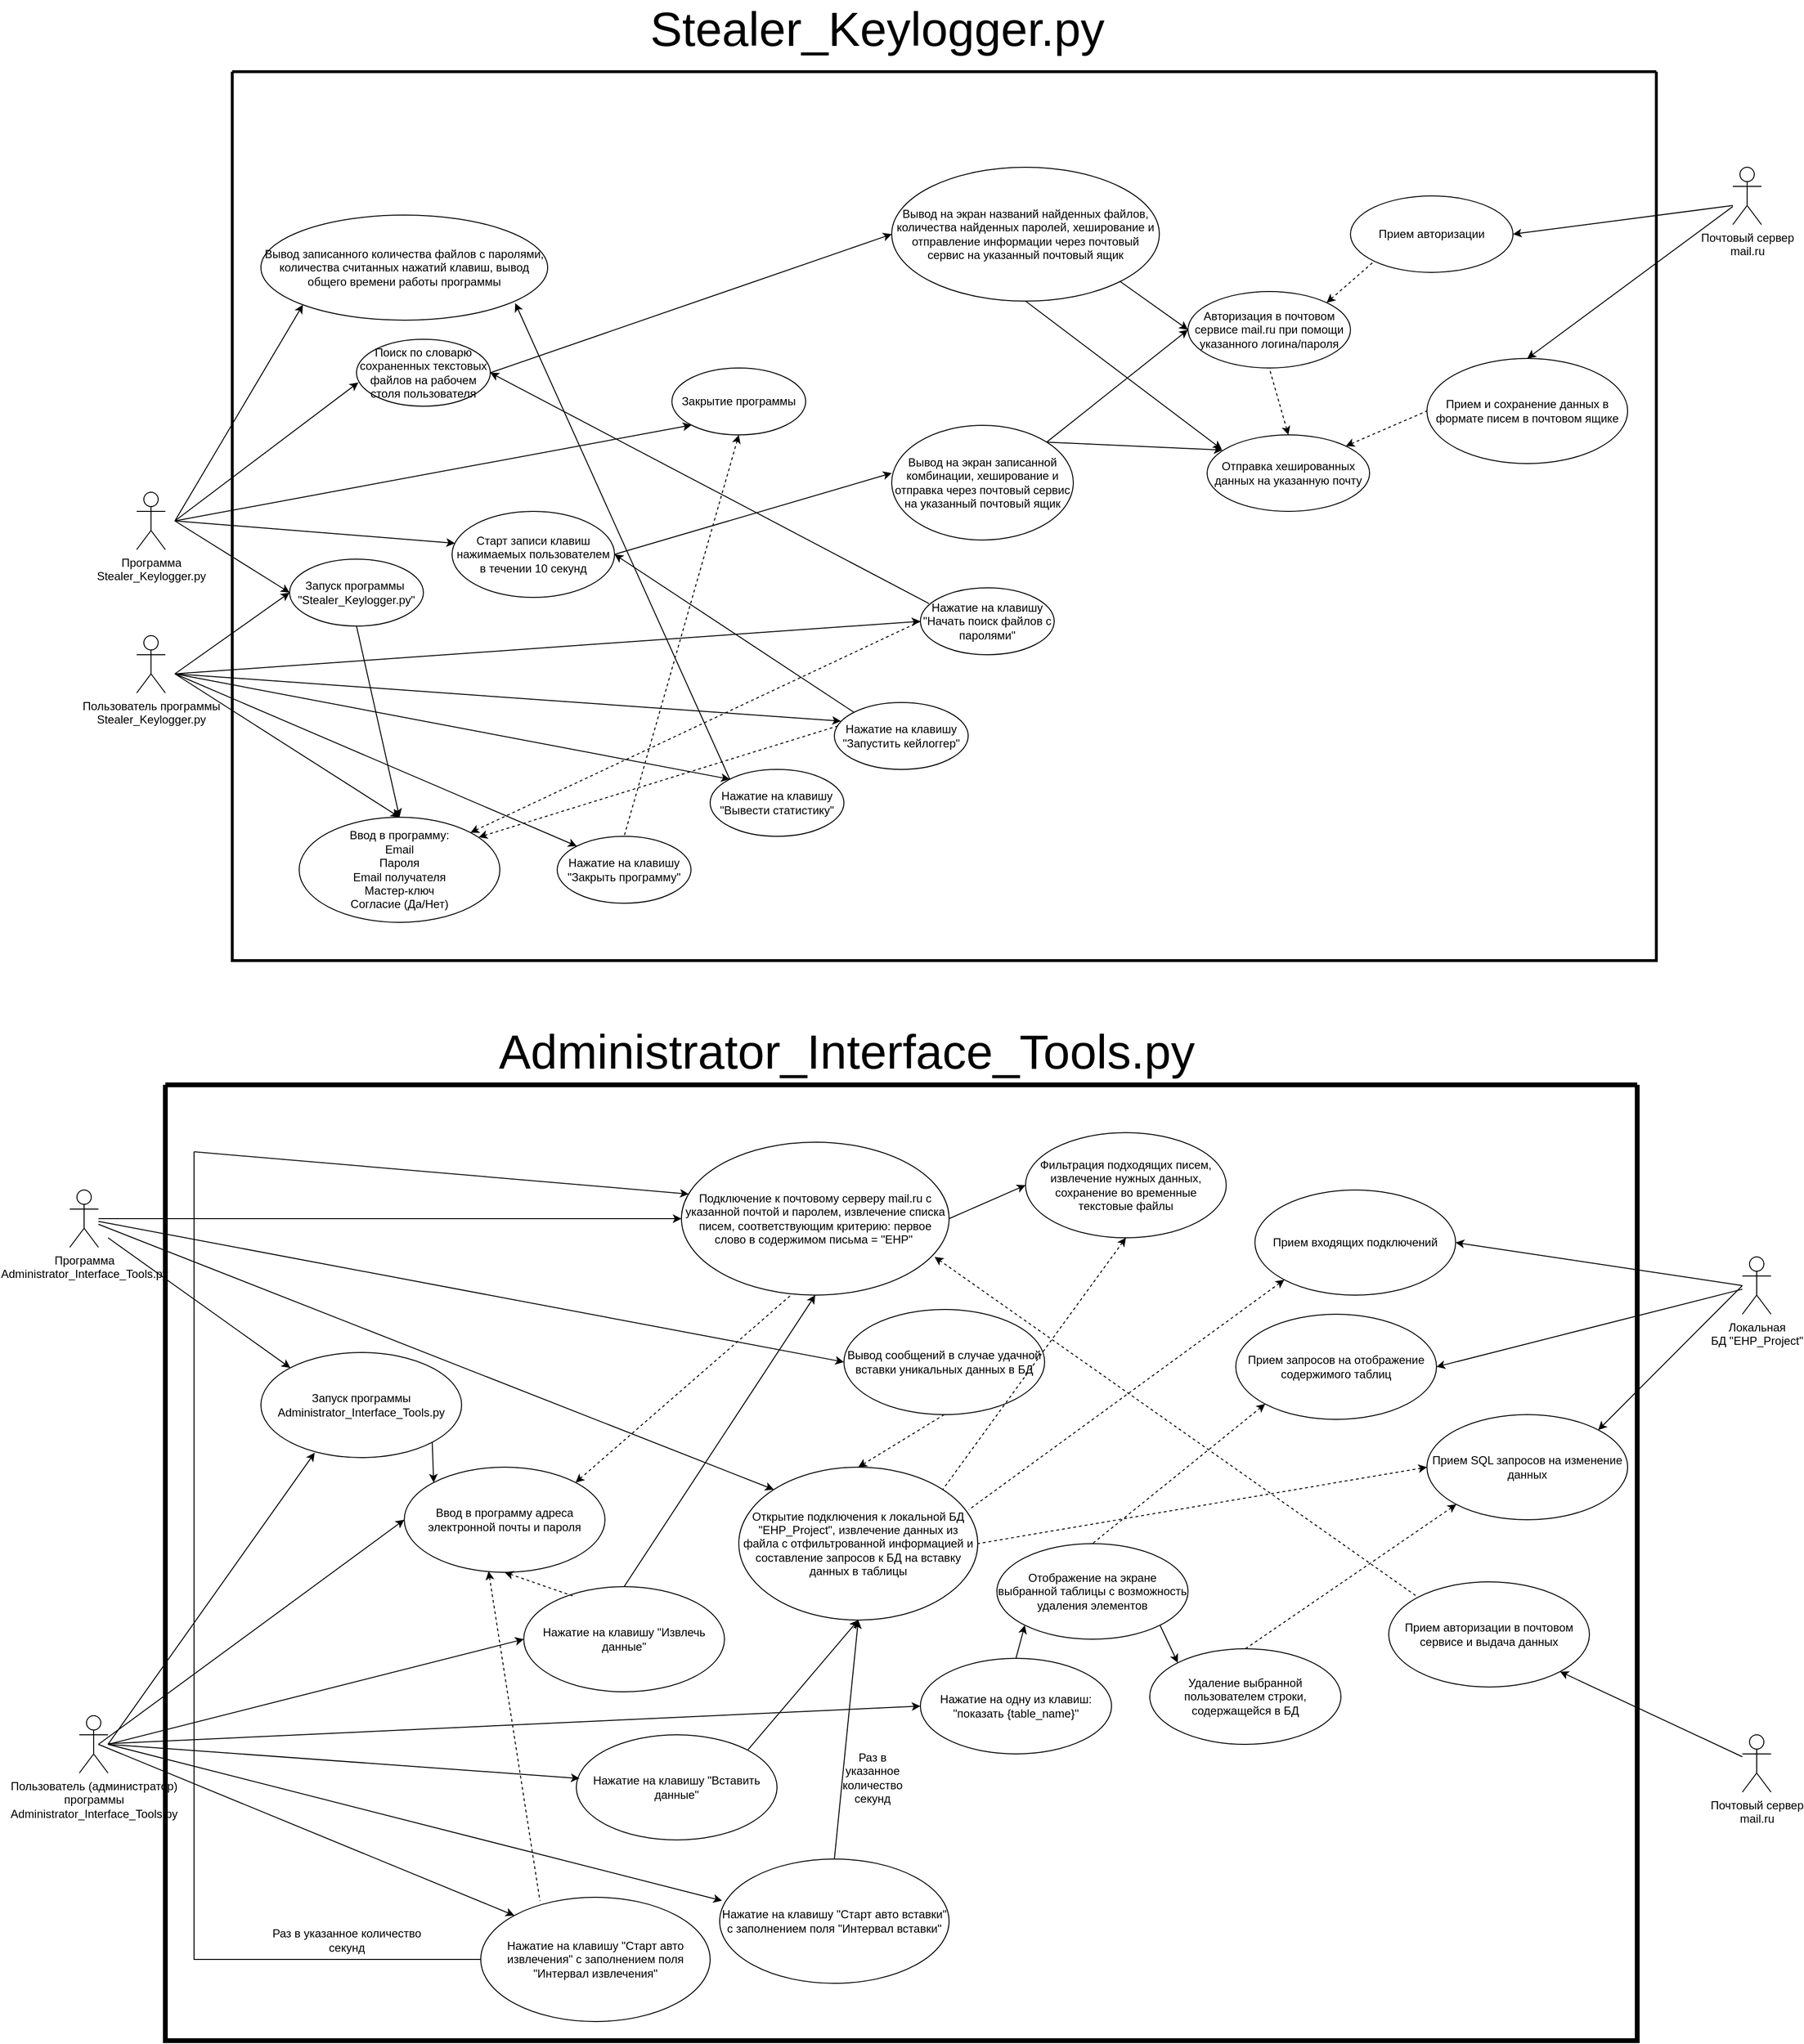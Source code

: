 <mxfile version="22.1.16" type="device">
  <diagram name="Page-1" id="c4acf3e9-155e-7222-9cf6-157b1a14988f">
    <mxGraphModel dx="1985" dy="5849" grid="1" gridSize="10" guides="1" tooltips="1" connect="1" arrows="1" fold="1" page="1" pageScale="1" pageWidth="3300" pageHeight="4681" background="#ffffff" math="0" shadow="0">
      <root>
        <mxCell id="0" />
        <mxCell id="1" parent="0" />
        <mxCell id="nNezM2smtv9QpFxYh_Fv-2" value="&lt;font color=&quot;#000000&quot;&gt;Пользователь программы&lt;br&gt;Stealer_Keylogger.py&lt;/font&gt;" style="shape=umlActor;verticalLabelPosition=bottom;verticalAlign=top;html=1;outlineConnect=0;strokeColor=#000000;" parent="1" vertex="1">
          <mxGeometry x="230" y="210" width="30" height="60" as="geometry" />
        </mxCell>
        <mxCell id="nNezM2smtv9QpFxYh_Fv-3" value="" style="endArrow=classic;html=1;rounded=0;strokeColor=#000000;entryX=0;entryY=0.5;entryDx=0;entryDy=0;" parent="1" target="nNezM2smtv9QpFxYh_Fv-4" edge="1">
          <mxGeometry width="50" height="50" relative="1" as="geometry">
            <mxPoint x="270" y="250" as="sourcePoint" />
            <mxPoint x="400" y="160" as="targetPoint" />
          </mxGeometry>
        </mxCell>
        <mxCell id="nNezM2smtv9QpFxYh_Fv-4" value="&lt;font color=&quot;#000000&quot;&gt;Запуск программы&amp;nbsp;&lt;br&gt;&quot;Stealer_Keylogger.py&quot;&lt;br&gt;&lt;/font&gt;" style="ellipse;whiteSpace=wrap;html=1;fillColor=none;strokeColor=#000000;" parent="1" vertex="1">
          <mxGeometry x="390" y="130" width="140" height="70" as="geometry" />
        </mxCell>
        <mxCell id="nNezM2smtv9QpFxYh_Fv-5" value="&lt;font color=&quot;#000000&quot;&gt;Программа&lt;br&gt;Stealer_Keylogger.py&lt;/font&gt;" style="shape=umlActor;verticalLabelPosition=bottom;verticalAlign=top;html=1;outlineConnect=0;strokeColor=#000000;" parent="1" vertex="1">
          <mxGeometry x="230" y="60" width="30" height="60" as="geometry" />
        </mxCell>
        <mxCell id="nNezM2smtv9QpFxYh_Fv-7" value="" style="endArrow=classic;html=1;rounded=0;strokeColor=#000000;entryX=0;entryY=0.5;entryDx=0;entryDy=0;" parent="1" target="nNezM2smtv9QpFxYh_Fv-4" edge="1">
          <mxGeometry width="50" height="50" relative="1" as="geometry">
            <mxPoint x="270" y="90" as="sourcePoint" />
            <mxPoint x="330" y="90" as="targetPoint" />
          </mxGeometry>
        </mxCell>
        <mxCell id="nNezM2smtv9QpFxYh_Fv-14" value="" style="endArrow=classic;html=1;rounded=0;strokeColor=#000000;entryX=0.5;entryY=0;entryDx=0;entryDy=0;" parent="1" target="nNezM2smtv9QpFxYh_Fv-12" edge="1">
          <mxGeometry width="50" height="50" relative="1" as="geometry">
            <mxPoint x="270" y="250" as="sourcePoint" />
            <mxPoint x="500" y="245" as="targetPoint" />
          </mxGeometry>
        </mxCell>
        <mxCell id="nNezM2smtv9QpFxYh_Fv-17" value="&lt;font color=&quot;#000000&quot;&gt;Нажатие на клавишу&lt;br&gt;&quot;Начать поиск файлов с паролями&quot;&lt;br&gt;&lt;/font&gt;" style="ellipse;whiteSpace=wrap;html=1;fillColor=none;strokeColor=#000000;" parent="1" vertex="1">
          <mxGeometry x="1050" y="160" width="140" height="70" as="geometry" />
        </mxCell>
        <mxCell id="nNezM2smtv9QpFxYh_Fv-18" value="" style="endArrow=classic;html=1;rounded=0;strokeColor=#000000;entryX=0;entryY=0.5;entryDx=0;entryDy=0;" parent="1" target="nNezM2smtv9QpFxYh_Fv-17" edge="1">
          <mxGeometry width="50" height="50" relative="1" as="geometry">
            <mxPoint x="270" y="250" as="sourcePoint" />
            <mxPoint x="530" y="235" as="targetPoint" />
          </mxGeometry>
        </mxCell>
        <mxCell id="nNezM2smtv9QpFxYh_Fv-20" value="&lt;font color=&quot;#000000&quot;&gt;Поиск по словарю сохраненных текстовых файлов на рабочем столя пользователя&lt;br&gt;&lt;/font&gt;" style="ellipse;whiteSpace=wrap;html=1;fillColor=none;strokeColor=#000000;" parent="1" vertex="1">
          <mxGeometry x="460" y="-100" width="140" height="70" as="geometry" />
        </mxCell>
        <mxCell id="nNezM2smtv9QpFxYh_Fv-22" value="" style="endArrow=classic;html=1;rounded=0;strokeColor=#000000;entryX=0.014;entryY=0.644;entryDx=0;entryDy=0;entryPerimeter=0;" parent="1" target="nNezM2smtv9QpFxYh_Fv-20" edge="1">
          <mxGeometry width="50" height="50" relative="1" as="geometry">
            <mxPoint x="270" y="90" as="sourcePoint" />
            <mxPoint x="531" y="192" as="targetPoint" />
          </mxGeometry>
        </mxCell>
        <mxCell id="nNezM2smtv9QpFxYh_Fv-24" value="&lt;font color=&quot;#000000&quot;&gt;Вывод на экран названий найденных файлов, количества найденных паролей, хеширование и отправление информации через почтовый сервис на указанный почтовый ящик&lt;br&gt;&lt;/font&gt;" style="ellipse;whiteSpace=wrap;html=1;fillColor=none;strokeColor=#000000;" parent="1" vertex="1">
          <mxGeometry x="1020" y="-280" width="280" height="140" as="geometry" />
        </mxCell>
        <mxCell id="nNezM2smtv9QpFxYh_Fv-28" value="&lt;font color=&quot;#000000&quot;&gt;Нажатие на клавишу&lt;br&gt;&quot;Запустить кейлоггер&quot;&lt;br&gt;&lt;/font&gt;" style="ellipse;whiteSpace=wrap;html=1;fillColor=none;strokeColor=#000000;" parent="1" vertex="1">
          <mxGeometry x="960" y="280" width="140" height="70" as="geometry" />
        </mxCell>
        <mxCell id="nNezM2smtv9QpFxYh_Fv-29" value="" style="endArrow=classic;html=1;rounded=0;strokeColor=#000000;entryX=0.049;entryY=0.278;entryDx=0;entryDy=0;entryPerimeter=0;" parent="1" target="nNezM2smtv9QpFxYh_Fv-28" edge="1">
          <mxGeometry width="50" height="50" relative="1" as="geometry">
            <mxPoint x="270" y="250" as="sourcePoint" />
            <mxPoint x="1090" y="325" as="targetPoint" />
          </mxGeometry>
        </mxCell>
        <mxCell id="nNezM2smtv9QpFxYh_Fv-30" value="&lt;font color=&quot;#000000&quot;&gt;Старт записи клавиш нажимаемых пользователем в течении 10 секунд&lt;br&gt;&lt;/font&gt;" style="ellipse;whiteSpace=wrap;html=1;fillColor=none;strokeColor=#000000;" parent="1" vertex="1">
          <mxGeometry x="560" y="80" width="170" height="90" as="geometry" />
        </mxCell>
        <mxCell id="nNezM2smtv9QpFxYh_Fv-32" value="" style="endArrow=classic;html=1;rounded=0;strokeColor=#000000;entryX=0.018;entryY=0.371;entryDx=0;entryDy=0;entryPerimeter=0;" parent="1" target="nNezM2smtv9QpFxYh_Fv-30" edge="1">
          <mxGeometry width="50" height="50" relative="1" as="geometry">
            <mxPoint x="270" y="90" as="sourcePoint" />
            <mxPoint x="900" y="20" as="targetPoint" />
          </mxGeometry>
        </mxCell>
        <mxCell id="nNezM2smtv9QpFxYh_Fv-33" value="&lt;font color=&quot;#000000&quot;&gt;Вывод на экран записанной комбинации, хеширование и отправка через почтовый сервис на указанный почтовый ящик&lt;br&gt;&lt;/font&gt;" style="ellipse;whiteSpace=wrap;html=1;fillColor=none;strokeColor=#000000;" parent="1" vertex="1">
          <mxGeometry x="1020" y="-10" width="190" height="120" as="geometry" />
        </mxCell>
        <mxCell id="nNezM2smtv9QpFxYh_Fv-36" value="&lt;font color=&quot;#000000&quot;&gt;Нажатие на клавишу&lt;br&gt;&quot;Вывести статистику&quot;&lt;br&gt;&lt;/font&gt;" style="ellipse;whiteSpace=wrap;html=1;fillColor=none;strokeColor=#000000;" parent="1" vertex="1">
          <mxGeometry x="830" y="350" width="140" height="70" as="geometry" />
        </mxCell>
        <mxCell id="nNezM2smtv9QpFxYh_Fv-37" value="" style="endArrow=classic;html=1;rounded=0;strokeColor=#000000;entryX=0;entryY=0;entryDx=0;entryDy=0;" parent="1" target="nNezM2smtv9QpFxYh_Fv-36" edge="1">
          <mxGeometry width="50" height="50" relative="1" as="geometry">
            <mxPoint x="270" y="250" as="sourcePoint" />
            <mxPoint x="997" y="389" as="targetPoint" />
          </mxGeometry>
        </mxCell>
        <mxCell id="nNezM2smtv9QpFxYh_Fv-39" value="&lt;font color=&quot;#000000&quot;&gt;Вывод записанного количества файлов с паролями, количества считанных нажатий клавиш, вывод общего времени работы программы&lt;br&gt;&lt;/font&gt;" style="ellipse;whiteSpace=wrap;html=1;fillColor=none;strokeColor=#000000;" parent="1" vertex="1">
          <mxGeometry x="360" y="-230" width="300" height="110" as="geometry" />
        </mxCell>
        <mxCell id="nNezM2smtv9QpFxYh_Fv-40" value="" style="endArrow=classic;html=1;rounded=0;strokeColor=#000000;entryX=0;entryY=1;entryDx=0;entryDy=0;" parent="1" target="nNezM2smtv9QpFxYh_Fv-39" edge="1">
          <mxGeometry width="50" height="50" relative="1" as="geometry">
            <mxPoint x="270" y="90" as="sourcePoint" />
            <mxPoint x="589" y="-240" as="targetPoint" />
          </mxGeometry>
        </mxCell>
        <mxCell id="nNezM2smtv9QpFxYh_Fv-42" value="&lt;font color=&quot;#000000&quot;&gt;Нажатие на клавишу&lt;br&gt;&quot;Закрыть программу&quot;&lt;br&gt;&lt;/font&gt;" style="ellipse;whiteSpace=wrap;html=1;fillColor=none;strokeColor=#000000;" parent="1" vertex="1">
          <mxGeometry x="670" y="420" width="140" height="70" as="geometry" />
        </mxCell>
        <mxCell id="nNezM2smtv9QpFxYh_Fv-43" value="" style="endArrow=classic;html=1;rounded=0;strokeColor=#000000;entryX=0;entryY=0;entryDx=0;entryDy=0;" parent="1" target="nNezM2smtv9QpFxYh_Fv-42" edge="1">
          <mxGeometry width="50" height="50" relative="1" as="geometry">
            <mxPoint x="270" y="250" as="sourcePoint" />
            <mxPoint x="1031" y="480" as="targetPoint" />
          </mxGeometry>
        </mxCell>
        <mxCell id="nNezM2smtv9QpFxYh_Fv-45" value="&lt;font color=&quot;#000000&quot;&gt;Закрытие программы&lt;br&gt;&lt;/font&gt;" style="ellipse;whiteSpace=wrap;html=1;fillColor=none;strokeColor=#000000;" parent="1" vertex="1">
          <mxGeometry x="790" y="-70" width="140" height="70" as="geometry" />
        </mxCell>
        <mxCell id="nNezM2smtv9QpFxYh_Fv-46" value="" style="endArrow=classic;html=1;rounded=0;strokeColor=#000000;entryX=0;entryY=1;entryDx=0;entryDy=0;" parent="1" target="nNezM2smtv9QpFxYh_Fv-45" edge="1">
          <mxGeometry width="50" height="50" relative="1" as="geometry">
            <mxPoint x="270" y="90" as="sourcePoint" />
            <mxPoint x="524" y="-286" as="targetPoint" />
          </mxGeometry>
        </mxCell>
        <mxCell id="nNezM2smtv9QpFxYh_Fv-48" value="" style="endArrow=classic;html=1;rounded=0;strokeColor=#000000;entryX=0;entryY=0.5;entryDx=0;entryDy=0;exitX=1;exitY=0.5;exitDx=0;exitDy=0;" parent="1" source="nNezM2smtv9QpFxYh_Fv-20" target="nNezM2smtv9QpFxYh_Fv-24" edge="1">
          <mxGeometry width="50" height="50" relative="1" as="geometry">
            <mxPoint x="760" y="-120" as="sourcePoint" />
            <mxPoint x="1430" y="-340" as="targetPoint" />
          </mxGeometry>
        </mxCell>
        <mxCell id="nNezM2smtv9QpFxYh_Fv-49" value="" style="endArrow=classic;html=1;rounded=0;strokeColor=#000000;exitX=1;exitY=0.5;exitDx=0;exitDy=0;" parent="1" source="nNezM2smtv9QpFxYh_Fv-30" edge="1">
          <mxGeometry width="50" height="50" relative="1" as="geometry">
            <mxPoint x="920" y="120" as="sourcePoint" />
            <mxPoint x="1020" y="40" as="targetPoint" />
          </mxGeometry>
        </mxCell>
        <mxCell id="nNezM2smtv9QpFxYh_Fv-50" value="" style="endArrow=classic;html=1;rounded=0;strokeColor=#000000;entryX=0.5;entryY=0;entryDx=0;entryDy=0;exitX=0.5;exitY=1;exitDx=0;exitDy=0;" parent="1" source="nNezM2smtv9QpFxYh_Fv-4" target="nNezM2smtv9QpFxYh_Fv-12" edge="1">
          <mxGeometry width="50" height="50" relative="1" as="geometry">
            <mxPoint x="520" y="190" as="sourcePoint" />
            <mxPoint x="813" y="213" as="targetPoint" />
          </mxGeometry>
        </mxCell>
        <mxCell id="nNezM2smtv9QpFxYh_Fv-52" value="&lt;font color=&quot;#000000&quot; style=&quot;font-size: 50px;&quot;&gt;Stealer_Keylogger.py&lt;/font&gt;" style="text;html=1;strokeColor=none;fillColor=none;align=center;verticalAlign=middle;whiteSpace=wrap;rounded=0;fontSize=50;" parent="1" vertex="1">
          <mxGeometry x="975" y="-450" width="60" height="50" as="geometry" />
        </mxCell>
        <mxCell id="nNezM2smtv9QpFxYh_Fv-57" value="&lt;font color=&quot;#000000&quot;&gt;Почтовый сервер&lt;br&gt;mail.ru&lt;/font&gt;" style="shape=umlActor;verticalLabelPosition=bottom;verticalAlign=top;html=1;outlineConnect=0;strokeColor=#000000;" parent="1" vertex="1">
          <mxGeometry x="1900" y="-280" width="30" height="60" as="geometry" />
        </mxCell>
        <mxCell id="nNezM2smtv9QpFxYh_Fv-60" value="&lt;font color=&quot;#000000&quot;&gt;Авторизация в почтовом сервисе mail.ru при помощи указанного логина/пароля&lt;br&gt;&lt;/font&gt;" style="ellipse;whiteSpace=wrap;html=1;fillColor=none;strokeColor=#000000;" parent="1" vertex="1">
          <mxGeometry x="1330" y="-150" width="170" height="80" as="geometry" />
        </mxCell>
        <mxCell id="nNezM2smtv9QpFxYh_Fv-64" value="" style="endArrow=classic;html=1;rounded=0;strokeColor=#000000;entryX=0;entryY=0.5;entryDx=0;entryDy=0;exitX=1;exitY=1;exitDx=0;exitDy=0;" parent="1" source="nNezM2smtv9QpFxYh_Fv-24" target="nNezM2smtv9QpFxYh_Fv-60" edge="1">
          <mxGeometry width="50" height="50" relative="1" as="geometry">
            <mxPoint x="1100" y="-100" as="sourcePoint" />
            <mxPoint x="1292" y="-245" as="targetPoint" />
          </mxGeometry>
        </mxCell>
        <mxCell id="nNezM2smtv9QpFxYh_Fv-65" value="" style="endArrow=classic;html=1;rounded=0;strokeColor=#000000;entryX=0;entryY=0.5;entryDx=0;entryDy=0;exitX=1;exitY=0;exitDx=0;exitDy=0;" parent="1" source="nNezM2smtv9QpFxYh_Fv-33" target="nNezM2smtv9QpFxYh_Fv-60" edge="1">
          <mxGeometry width="50" height="50" relative="1" as="geometry">
            <mxPoint x="1170" y="25" as="sourcePoint" />
            <mxPoint x="1362" y="-120" as="targetPoint" />
          </mxGeometry>
        </mxCell>
        <mxCell id="nNezM2smtv9QpFxYh_Fv-67" value="&lt;font color=&quot;#000000&quot;&gt;Отправка хешированных данных на указанную почту&lt;br&gt;&lt;/font&gt;" style="ellipse;whiteSpace=wrap;html=1;fillColor=none;strokeColor=#000000;" parent="1" vertex="1">
          <mxGeometry x="1350" width="170" height="80" as="geometry" />
        </mxCell>
        <mxCell id="nNezM2smtv9QpFxYh_Fv-71" value="" style="endArrow=classic;html=1;rounded=0;strokeColor=#000000;entryX=0.09;entryY=0.187;entryDx=0;entryDy=0;exitX=0.5;exitY=1;exitDx=0;exitDy=0;entryPerimeter=0;" parent="1" source="nNezM2smtv9QpFxYh_Fv-24" target="nNezM2smtv9QpFxYh_Fv-67" edge="1">
          <mxGeometry width="50" height="50" relative="1" as="geometry">
            <mxPoint x="1230" y="-120" as="sourcePoint" />
            <mxPoint x="1326" y="-97" as="targetPoint" />
          </mxGeometry>
        </mxCell>
        <mxCell id="nNezM2smtv9QpFxYh_Fv-72" value="" style="endArrow=classic;html=1;rounded=0;strokeColor=#000000;entryX=0.095;entryY=0.198;entryDx=0;entryDy=0;exitX=1;exitY=0;exitDx=0;exitDy=0;entryPerimeter=0;" parent="1" source="nNezM2smtv9QpFxYh_Fv-33" target="nNezM2smtv9QpFxYh_Fv-67" edge="1">
          <mxGeometry width="50" height="50" relative="1" as="geometry">
            <mxPoint x="1270" y="20" as="sourcePoint" />
            <mxPoint x="1485" y="172" as="targetPoint" />
          </mxGeometry>
        </mxCell>
        <mxCell id="nNezM2smtv9QpFxYh_Fv-73" value="&lt;font color=&quot;#000000&quot;&gt;Прием и сохранение данных в формате писем в почтовом ящике&lt;br&gt;&lt;/font&gt;" style="ellipse;whiteSpace=wrap;html=1;fillColor=none;strokeColor=#000000;" parent="1" vertex="1">
          <mxGeometry x="1580" y="-80" width="210" height="110" as="geometry" />
        </mxCell>
        <mxCell id="nNezM2smtv9QpFxYh_Fv-74" value="" style="endArrow=classic;html=1;rounded=0;strokeColor=#000000;entryX=0.5;entryY=0;entryDx=0;entryDy=0;" parent="1" target="nNezM2smtv9QpFxYh_Fv-73" edge="1" source="nNezM2smtv9QpFxYh_Fv-57">
          <mxGeometry width="50" height="50" relative="1" as="geometry">
            <mxPoint x="1750" y="-220" as="sourcePoint" />
            <mxPoint x="1565" y="-48" as="targetPoint" />
          </mxGeometry>
        </mxCell>
        <mxCell id="nNezM2smtv9QpFxYh_Fv-76" value="" style="endArrow=classic;html=1;rounded=0;strokeColor=#000000;exitX=0.064;exitY=0.234;exitDx=0;exitDy=0;entryX=1;entryY=0.5;entryDx=0;entryDy=0;exitPerimeter=0;" parent="1" source="nNezM2smtv9QpFxYh_Fv-17" target="nNezM2smtv9QpFxYh_Fv-20" edge="1">
          <mxGeometry width="50" height="50" relative="1" as="geometry">
            <mxPoint x="940" y="130" as="sourcePoint" />
            <mxPoint x="1230" y="45" as="targetPoint" />
          </mxGeometry>
        </mxCell>
        <mxCell id="nNezM2smtv9QpFxYh_Fv-79" value="" style="endArrow=classic;html=1;rounded=0;strokeColor=#000000;entryX=0.887;entryY=0.838;entryDx=0;entryDy=0;exitX=0;exitY=0;exitDx=0;exitDy=0;entryPerimeter=0;" parent="1" source="nNezM2smtv9QpFxYh_Fv-36" target="nNezM2smtv9QpFxYh_Fv-39" edge="1">
          <mxGeometry width="50" height="50" relative="1" as="geometry">
            <mxPoint x="880" y="340" as="sourcePoint" />
            <mxPoint x="1014" y="114" as="targetPoint" />
          </mxGeometry>
        </mxCell>
        <mxCell id="nNezM2smtv9QpFxYh_Fv-80" value="" style="endArrow=classic;html=1;rounded=0;strokeColor=#000000;exitX=0;exitY=0;exitDx=0;exitDy=0;entryX=1;entryY=0.5;entryDx=0;entryDy=0;" parent="1" source="nNezM2smtv9QpFxYh_Fv-28" target="nNezM2smtv9QpFxYh_Fv-30" edge="1">
          <mxGeometry width="50" height="50" relative="1" as="geometry">
            <mxPoint x="910" y="160" as="sourcePoint" />
            <mxPoint x="1200" y="75" as="targetPoint" />
          </mxGeometry>
        </mxCell>
        <mxCell id="nNezM2smtv9QpFxYh_Fv-81" value="&lt;font color=&quot;#000000&quot;&gt;Прием авторизации&lt;br&gt;&lt;/font&gt;" style="ellipse;whiteSpace=wrap;html=1;fillColor=none;strokeColor=#000000;" parent="1" vertex="1">
          <mxGeometry x="1500" y="-250" width="170" height="80" as="geometry" />
        </mxCell>
        <mxCell id="nNezM2smtv9QpFxYh_Fv-82" value="" style="endArrow=classic;html=1;rounded=0;strokeColor=#000000;entryX=1;entryY=0.5;entryDx=0;entryDy=0;" parent="1" target="nNezM2smtv9QpFxYh_Fv-81" edge="1">
          <mxGeometry width="50" height="50" relative="1" as="geometry">
            <mxPoint x="1900" y="-240" as="sourcePoint" />
            <mxPoint x="1645" y="-100" as="targetPoint" />
          </mxGeometry>
        </mxCell>
        <mxCell id="nNezM2smtv9QpFxYh_Fv-87" value="" style="swimlane;startSize=0;fillColor=none;strokeColor=#000000;strokeWidth=3;" parent="1" vertex="1">
          <mxGeometry x="330" y="-380" width="1490" height="930" as="geometry">
            <mxRectangle x="180" y="-380" width="50" height="40" as="alternateBounds" />
          </mxGeometry>
        </mxCell>
        <mxCell id="nNezM2smtv9QpFxYh_Fv-12" value="&lt;font color=&quot;#000000&quot;&gt;Ввод в программу:&lt;br&gt;Email&lt;br&gt;Пароля&lt;br&gt;Email получателя&lt;br&gt;Мастер-ключ&lt;br&gt;Согласие (Да/Нет)&lt;br&gt;&lt;/font&gt;" style="ellipse;whiteSpace=wrap;html=1;fillColor=none;strokeColor=#000000;" parent="nNezM2smtv9QpFxYh_Fv-87" vertex="1">
          <mxGeometry x="70" y="780" width="210" height="110" as="geometry" />
        </mxCell>
        <mxCell id="nNezM2smtv9QpFxYh_Fv-89" value="&lt;font color=&quot;#000000&quot;&gt;Почтовый сервер&lt;br&gt;mail.ru&lt;br&gt;&lt;/font&gt;" style="shape=umlActor;verticalLabelPosition=bottom;verticalAlign=top;html=1;outlineConnect=0;strokeColor=#000000;" parent="1" vertex="1">
          <mxGeometry x="1910" y="1360" width="30" height="60" as="geometry" />
        </mxCell>
        <mxCell id="nNezM2smtv9QpFxYh_Fv-91" value="&lt;font color=&quot;#000000&quot;&gt;Локальная &lt;br&gt;БД &quot;EHP_Project&quot;&lt;br&gt;&lt;/font&gt;" style="shape=umlActor;verticalLabelPosition=bottom;verticalAlign=top;html=1;outlineConnect=0;strokeColor=#000000;" parent="1" vertex="1">
          <mxGeometry x="1910" y="860" width="30" height="60" as="geometry" />
        </mxCell>
        <mxCell id="nNezM2smtv9QpFxYh_Fv-97" value="" style="endArrow=classic;html=1;rounded=0;strokeColor=#000000;entryX=0;entryY=0;entryDx=0;entryDy=0;" parent="1" target="nNezM2smtv9QpFxYh_Fv-96" edge="1">
          <mxGeometry width="50" height="50" relative="1" as="geometry">
            <mxPoint x="200" y="840" as="sourcePoint" />
            <mxPoint x="575" y="1120" as="targetPoint" />
          </mxGeometry>
        </mxCell>
        <mxCell id="nNezM2smtv9QpFxYh_Fv-98" value="" style="endArrow=classic;html=1;rounded=0;strokeColor=#000000;entryX=0.268;entryY=0.953;entryDx=0;entryDy=0;entryPerimeter=0;" parent="1" target="nNezM2smtv9QpFxYh_Fv-96" edge="1">
          <mxGeometry width="50" height="50" relative="1" as="geometry">
            <mxPoint x="200" y="1370" as="sourcePoint" />
            <mxPoint x="591" y="1278" as="targetPoint" />
          </mxGeometry>
        </mxCell>
        <mxCell id="nNezM2smtv9QpFxYh_Fv-100" value="&lt;font color=&quot;#000000&quot;&gt;Ввод в программу адреса электронной почты и пароля&lt;br&gt;&lt;/font&gt;" style="ellipse;whiteSpace=wrap;html=1;fillColor=none;strokeColor=#000000;" parent="1" vertex="1">
          <mxGeometry x="510" y="1080" width="210" height="110" as="geometry" />
        </mxCell>
        <mxCell id="nNezM2smtv9QpFxYh_Fv-101" value="" style="endArrow=classic;html=1;rounded=0;strokeColor=#000000;entryX=0;entryY=0;entryDx=0;entryDy=0;exitX=1;exitY=1;exitDx=0;exitDy=0;" parent="1" source="nNezM2smtv9QpFxYh_Fv-96" target="nNezM2smtv9QpFxYh_Fv-100" edge="1">
          <mxGeometry width="50" height="50" relative="1" as="geometry">
            <mxPoint x="650" y="1080" as="sourcePoint" />
            <mxPoint x="745" y="920" as="targetPoint" />
          </mxGeometry>
        </mxCell>
        <mxCell id="nNezM2smtv9QpFxYh_Fv-103" value="" style="endArrow=classic;html=1;rounded=0;strokeColor=#000000;" parent="1" edge="1">
          <mxGeometry width="50" height="50" relative="1" as="geometry">
            <mxPoint x="190" y="1370" as="sourcePoint" />
            <mxPoint x="510" y="1135" as="targetPoint" />
          </mxGeometry>
        </mxCell>
        <mxCell id="nNezM2smtv9QpFxYh_Fv-105" value="&lt;font color=&quot;#000000&quot;&gt;Нажатие на клавишу &quot;Извлечь данные&quot;&lt;br&gt;&lt;/font&gt;" style="ellipse;whiteSpace=wrap;html=1;fillColor=none;strokeColor=#000000;" parent="1" vertex="1">
          <mxGeometry x="635" y="1205" width="210" height="110" as="geometry" />
        </mxCell>
        <mxCell id="nNezM2smtv9QpFxYh_Fv-107" value="" style="endArrow=classic;html=1;rounded=0;strokeColor=#000000;entryX=0;entryY=0.5;entryDx=0;entryDy=0;" parent="1" target="nNezM2smtv9QpFxYh_Fv-105" edge="1">
          <mxGeometry width="50" height="50" relative="1" as="geometry">
            <mxPoint x="200" y="1370" as="sourcePoint" />
            <mxPoint x="740" y="1145" as="targetPoint" />
          </mxGeometry>
        </mxCell>
        <mxCell id="nNezM2smtv9QpFxYh_Fv-110" value="" style="endArrow=classic;html=1;rounded=0;strokeColor=#000000;entryX=1;entryY=1;entryDx=0;entryDy=0;" parent="1" source="nNezM2smtv9QpFxYh_Fv-89" target="nNezM2smtv9QpFxYh_Fv-109" edge="1">
          <mxGeometry width="50" height="50" relative="1" as="geometry">
            <mxPoint x="1510" y="1290" as="sourcePoint" />
            <mxPoint x="1466" y="1396" as="targetPoint" />
          </mxGeometry>
        </mxCell>
        <mxCell id="nNezM2smtv9QpFxYh_Fv-111" value="&lt;font color=&quot;#000000&quot;&gt;Подключение к почтовому серверу mail.ru с указанной почтой и паролем, извлечение списка писем, соответствующим критерию: первое слово в содержимом письма = &quot;EHP&quot;&amp;nbsp;&lt;br&gt;&lt;/font&gt;" style="ellipse;whiteSpace=wrap;html=1;fillColor=none;strokeColor=#000000;" parent="1" vertex="1">
          <mxGeometry x="800" y="740" width="280" height="160" as="geometry" />
        </mxCell>
        <mxCell id="nNezM2smtv9QpFxYh_Fv-113" value="" style="endArrow=classic;html=1;rounded=0;strokeColor=#000000;entryX=0.5;entryY=1;entryDx=0;entryDy=0;exitX=0.5;exitY=0;exitDx=0;exitDy=0;" parent="1" source="nNezM2smtv9QpFxYh_Fv-105" target="nNezM2smtv9QpFxYh_Fv-111" edge="1">
          <mxGeometry width="50" height="50" relative="1" as="geometry">
            <mxPoint x="810" y="1270" as="sourcePoint" />
            <mxPoint x="1130" y="1255" as="targetPoint" />
          </mxGeometry>
        </mxCell>
        <mxCell id="nNezM2smtv9QpFxYh_Fv-114" value="" style="endArrow=classic;html=1;rounded=0;strokeColor=#000000;entryX=0;entryY=0.5;entryDx=0;entryDy=0;" parent="1" source="nNezM2smtv9QpFxYh_Fv-55" target="nNezM2smtv9QpFxYh_Fv-111" edge="1">
          <mxGeometry width="50" height="50" relative="1" as="geometry">
            <mxPoint x="460" y="860" as="sourcePoint" />
            <mxPoint x="651" y="599" as="targetPoint" />
          </mxGeometry>
        </mxCell>
        <mxCell id="nNezM2smtv9QpFxYh_Fv-117" value="&lt;font color=&quot;#000000&quot;&gt;Фильтрация подходящих писем, извлечение нужных данных, сохранение во временные текстовые файлы&lt;br&gt;&lt;/font&gt;" style="ellipse;whiteSpace=wrap;html=1;fillColor=none;strokeColor=#000000;" parent="1" vertex="1">
          <mxGeometry x="1160" y="730" width="210" height="110" as="geometry" />
        </mxCell>
        <mxCell id="nNezM2smtv9QpFxYh_Fv-118" value="" style="endArrow=classic;html=1;rounded=0;strokeColor=#000000;entryX=0;entryY=0.5;entryDx=0;entryDy=0;exitX=1;exitY=0.5;exitDx=0;exitDy=0;" parent="1" source="nNezM2smtv9QpFxYh_Fv-111" target="nNezM2smtv9QpFxYh_Fv-117" edge="1">
          <mxGeometry width="50" height="50" relative="1" as="geometry">
            <mxPoint x="1080" y="910" as="sourcePoint" />
            <mxPoint x="1231" y="594" as="targetPoint" />
          </mxGeometry>
        </mxCell>
        <mxCell id="nNezM2smtv9QpFxYh_Fv-119" value="&lt;font color=&quot;#000000&quot;&gt;Нажатие на клавишу &quot;Вставить данные&quot;&lt;br&gt;&lt;/font&gt;" style="ellipse;whiteSpace=wrap;html=1;fillColor=none;strokeColor=#000000;" parent="1" vertex="1">
          <mxGeometry x="690" y="1360" width="210" height="110" as="geometry" />
        </mxCell>
        <mxCell id="nNezM2smtv9QpFxYh_Fv-120" value="" style="endArrow=classic;html=1;rounded=0;strokeColor=#000000;entryX=0.016;entryY=0.415;entryDx=0;entryDy=0;entryPerimeter=0;" parent="1" target="nNezM2smtv9QpFxYh_Fv-119" edge="1">
          <mxGeometry width="50" height="50" relative="1" as="geometry">
            <mxPoint x="200" y="1370" as="sourcePoint" />
            <mxPoint x="880" y="1275" as="targetPoint" />
          </mxGeometry>
        </mxCell>
        <mxCell id="nNezM2smtv9QpFxYh_Fv-122" value="&lt;font color=&quot;#000000&quot;&gt;Прием входящих подключений&lt;br&gt;&lt;/font&gt;" style="ellipse;whiteSpace=wrap;html=1;fillColor=none;strokeColor=#000000;" parent="1" vertex="1">
          <mxGeometry x="1400" y="790" width="210" height="110" as="geometry" />
        </mxCell>
        <mxCell id="nNezM2smtv9QpFxYh_Fv-123" value="" style="endArrow=classic;html=1;rounded=0;strokeColor=#000000;entryX=1;entryY=0.5;entryDx=0;entryDy=0;" parent="1" target="nNezM2smtv9QpFxYh_Fv-122" edge="1">
          <mxGeometry width="50" height="50" relative="1" as="geometry">
            <mxPoint x="1910" y="890" as="sourcePoint" />
            <mxPoint x="1450" y="1004" as="targetPoint" />
          </mxGeometry>
        </mxCell>
        <mxCell id="nNezM2smtv9QpFxYh_Fv-125" value="" style="endArrow=classic;html=1;rounded=0;strokeColor=#000000;entryX=1;entryY=0;entryDx=0;entryDy=0;" parent="1" target="nNezM2smtv9QpFxYh_Fv-124" edge="1">
          <mxGeometry width="50" height="50" relative="1" as="geometry">
            <mxPoint x="1910" y="890" as="sourcePoint" />
            <mxPoint x="1510" y="981" as="targetPoint" />
          </mxGeometry>
        </mxCell>
        <mxCell id="nNezM2smtv9QpFxYh_Fv-126" value="&lt;font color=&quot;#000000&quot;&gt;Открытие подключения к локальной БД &quot;EHP_Project&quot;, извлечение данных из файла с отфильтрованной информацией и составление запросов к БД на вставку данных в таблицы&lt;br&gt;&lt;/font&gt;" style="ellipse;whiteSpace=wrap;html=1;fillColor=none;strokeColor=#000000;" parent="1" vertex="1">
          <mxGeometry x="860" y="1080" width="250" height="160" as="geometry" />
        </mxCell>
        <mxCell id="nNezM2smtv9QpFxYh_Fv-127" value="" style="endArrow=classic;html=1;rounded=0;strokeColor=#000000;entryX=0.5;entryY=1;entryDx=0;entryDy=0;exitX=1;exitY=0;exitDx=0;exitDy=0;" parent="1" source="nNezM2smtv9QpFxYh_Fv-119" target="nNezM2smtv9QpFxYh_Fv-126" edge="1">
          <mxGeometry width="50" height="50" relative="1" as="geometry">
            <mxPoint x="820" y="1320" as="sourcePoint" />
            <mxPoint x="1120" y="1235" as="targetPoint" />
          </mxGeometry>
        </mxCell>
        <mxCell id="nNezM2smtv9QpFxYh_Fv-128" value="" style="endArrow=classic;html=1;rounded=0;strokeColor=#000000;entryX=0;entryY=0;entryDx=0;entryDy=0;" parent="1" target="nNezM2smtv9QpFxYh_Fv-126" edge="1" source="nNezM2smtv9QpFxYh_Fv-55">
          <mxGeometry width="50" height="50" relative="1" as="geometry">
            <mxPoint x="370" y="830" as="sourcePoint" />
            <mxPoint x="628" y="666" as="targetPoint" />
          </mxGeometry>
        </mxCell>
        <mxCell id="nNezM2smtv9QpFxYh_Fv-137" value="&lt;font color=&quot;#000000&quot;&gt;Нажатие на клавишу &quot;Старт авто вставки&quot; с заполнением поля &quot;Интервал вставки&quot;&lt;br&gt;&lt;/font&gt;" style="ellipse;whiteSpace=wrap;html=1;fillColor=none;strokeColor=#000000;" parent="1" vertex="1">
          <mxGeometry x="840" y="1490" width="240" height="130" as="geometry" />
        </mxCell>
        <mxCell id="nNezM2smtv9QpFxYh_Fv-138" value="" style="endArrow=classic;html=1;rounded=0;strokeColor=#000000;entryX=0.01;entryY=0.335;entryDx=0;entryDy=0;entryPerimeter=0;" parent="1" target="nNezM2smtv9QpFxYh_Fv-137" edge="1">
          <mxGeometry width="50" height="50" relative="1" as="geometry">
            <mxPoint x="200" y="1370" as="sourcePoint" />
            <mxPoint x="833" y="1496" as="targetPoint" />
          </mxGeometry>
        </mxCell>
        <mxCell id="nNezM2smtv9QpFxYh_Fv-140" value="" style="endArrow=classic;html=1;rounded=0;strokeColor=#000000;entryX=0.5;entryY=1;entryDx=0;entryDy=0;exitX=0.5;exitY=0;exitDx=0;exitDy=0;" parent="1" source="nNezM2smtv9QpFxYh_Fv-137" target="nNezM2smtv9QpFxYh_Fv-126" edge="1">
          <mxGeometry width="50" height="50" relative="1" as="geometry">
            <mxPoint x="1020" y="1390" as="sourcePoint" />
            <mxPoint x="1136" y="1254" as="targetPoint" />
          </mxGeometry>
        </mxCell>
        <mxCell id="nNezM2smtv9QpFxYh_Fv-141" value="&lt;font color=&quot;#000000&quot;&gt;Раз в указанное количество секунд&lt;/font&gt;" style="text;html=1;strokeColor=none;fillColor=none;align=center;verticalAlign=middle;whiteSpace=wrap;rounded=0;" parent="1" vertex="1">
          <mxGeometry x="970" y="1390" width="60" height="30" as="geometry" />
        </mxCell>
        <mxCell id="nNezM2smtv9QpFxYh_Fv-145" style="edgeStyle=orthogonalEdgeStyle;rounded=0;orthogonalLoop=1;jettySize=auto;html=1;exitX=0;exitY=0.5;exitDx=0;exitDy=0;strokeColor=#000000;endArrow=none;endFill=0;" parent="1" source="nNezM2smtv9QpFxYh_Fv-143" edge="1">
          <mxGeometry relative="1" as="geometry">
            <mxPoint x="290" y="750" as="targetPoint" />
            <Array as="points">
              <mxPoint x="290" y="1595" />
            </Array>
          </mxGeometry>
        </mxCell>
        <mxCell id="nNezM2smtv9QpFxYh_Fv-144" value="" style="endArrow=classic;html=1;rounded=0;strokeColor=#000000;entryX=0;entryY=0;entryDx=0;entryDy=0;" parent="1" target="nNezM2smtv9QpFxYh_Fv-143" edge="1">
          <mxGeometry width="50" height="50" relative="1" as="geometry">
            <mxPoint x="190" y="1370" as="sourcePoint" />
            <mxPoint x="1002" y="1684" as="targetPoint" />
          </mxGeometry>
        </mxCell>
        <mxCell id="nNezM2smtv9QpFxYh_Fv-146" value="" style="endArrow=classic;html=1;rounded=0;entryX=0.027;entryY=0.339;entryDx=0;entryDy=0;strokeColor=#0A0A0A;entryPerimeter=0;" parent="1" target="nNezM2smtv9QpFxYh_Fv-111" edge="1">
          <mxGeometry width="50" height="50" relative="1" as="geometry">
            <mxPoint x="290" y="750" as="sourcePoint" />
            <mxPoint x="600" y="890" as="targetPoint" />
          </mxGeometry>
        </mxCell>
        <mxCell id="nNezM2smtv9QpFxYh_Fv-149" value="&lt;font color=&quot;#000000&quot;&gt;Нажатие на одну из клавиш: &quot;показать {table_name}&quot;&lt;br&gt;&lt;/font&gt;" style="ellipse;whiteSpace=wrap;html=1;fillColor=none;strokeColor=#000000;" parent="1" vertex="1">
          <mxGeometry x="1050" y="1280" width="200" height="100" as="geometry" />
        </mxCell>
        <mxCell id="nNezM2smtv9QpFxYh_Fv-150" value="" style="endArrow=classic;html=1;rounded=0;strokeColor=#000000;entryX=0;entryY=0.5;entryDx=0;entryDy=0;" parent="1" target="nNezM2smtv9QpFxYh_Fv-149" edge="1" source="nNezM2smtv9QpFxYh_Fv-53">
          <mxGeometry width="50" height="50" relative="1" as="geometry">
            <mxPoint x="260" y="1360" as="sourcePoint" />
            <mxPoint x="666" y="1204" as="targetPoint" />
          </mxGeometry>
        </mxCell>
        <mxCell id="nNezM2smtv9QpFxYh_Fv-152" value="&lt;font color=&quot;#000000&quot;&gt;Отображение на экране выбранной таблицы с возможность удаления элементов&lt;br&gt;&lt;/font&gt;" style="ellipse;whiteSpace=wrap;html=1;fillColor=none;strokeColor=#000000;" parent="1" vertex="1">
          <mxGeometry x="1130" y="1160" width="200" height="100" as="geometry" />
        </mxCell>
        <mxCell id="nNezM2smtv9QpFxYh_Fv-153" value="" style="endArrow=classic;html=1;rounded=0;strokeColor=#000000;entryX=0;entryY=1;entryDx=0;entryDy=0;exitX=0.5;exitY=0;exitDx=0;exitDy=0;" parent="1" source="nNezM2smtv9QpFxYh_Fv-149" target="nNezM2smtv9QpFxYh_Fv-152" edge="1">
          <mxGeometry width="50" height="50" relative="1" as="geometry">
            <mxPoint x="1340" y="1370" as="sourcePoint" />
            <mxPoint x="2130" y="1340" as="targetPoint" />
          </mxGeometry>
        </mxCell>
        <mxCell id="nNezM2smtv9QpFxYh_Fv-154" value="&lt;font color=&quot;#000000&quot;&gt;Прием запросов на отображение содержимого таблиц&lt;br&gt;&lt;/font&gt;" style="ellipse;whiteSpace=wrap;html=1;fillColor=none;strokeColor=#000000;" parent="1" vertex="1">
          <mxGeometry x="1380" y="920" width="210" height="110" as="geometry" />
        </mxCell>
        <mxCell id="nNezM2smtv9QpFxYh_Fv-155" value="" style="endArrow=classic;html=1;rounded=0;strokeColor=#000000;entryX=1;entryY=0.5;entryDx=0;entryDy=0;" parent="1" target="nNezM2smtv9QpFxYh_Fv-154" edge="1" source="nNezM2smtv9QpFxYh_Fv-91">
          <mxGeometry width="50" height="50" relative="1" as="geometry">
            <mxPoint x="1710" y="900" as="sourcePoint" />
            <mxPoint x="1520" y="875" as="targetPoint" />
          </mxGeometry>
        </mxCell>
        <mxCell id="nNezM2smtv9QpFxYh_Fv-157" value="&lt;font color=&quot;#000000&quot;&gt;Удаление выбранной пользователем строки, содержащейся в БД&lt;br&gt;&lt;/font&gt;" style="ellipse;whiteSpace=wrap;html=1;fillColor=none;strokeColor=#000000;" parent="1" vertex="1">
          <mxGeometry x="1290" y="1270" width="200" height="100" as="geometry" />
        </mxCell>
        <mxCell id="nNezM2smtv9QpFxYh_Fv-158" value="" style="endArrow=classic;html=1;rounded=0;strokeColor=#000000;entryX=0;entryY=0;entryDx=0;entryDy=0;exitX=1;exitY=1;exitDx=0;exitDy=0;" parent="1" source="nNezM2smtv9QpFxYh_Fv-152" target="nNezM2smtv9QpFxYh_Fv-157" edge="1">
          <mxGeometry width="50" height="50" relative="1" as="geometry">
            <mxPoint x="1350" y="1240" as="sourcePoint" />
            <mxPoint x="1359" y="1205" as="targetPoint" />
          </mxGeometry>
        </mxCell>
        <mxCell id="nNezM2smtv9QpFxYh_Fv-160" value="" style="swimlane;startSize=0;fillColor=none;strokeColor=#000000;strokeWidth=5;" parent="1" vertex="1">
          <mxGeometry x="260" y="680" width="1540" height="1000" as="geometry">
            <mxRectangle x="180" y="-380" width="50" height="40" as="alternateBounds" />
          </mxGeometry>
        </mxCell>
        <mxCell id="nNezM2smtv9QpFxYh_Fv-124" value="&lt;font color=&quot;#000000&quot;&gt;Прием SQL запросов на изменение данных&lt;br&gt;&lt;/font&gt;" style="ellipse;whiteSpace=wrap;html=1;fillColor=none;strokeColor=#000000;" parent="nNezM2smtv9QpFxYh_Fv-160" vertex="1">
          <mxGeometry x="1320" y="345" width="210" height="110" as="geometry" />
        </mxCell>
        <mxCell id="nNezM2smtv9QpFxYh_Fv-132" value="&lt;font color=&quot;#000000&quot;&gt;Вывод сообщений в случае удачной вставки уникальных данных в БД&lt;br&gt;&lt;/font&gt;" style="ellipse;whiteSpace=wrap;html=1;fillColor=none;strokeColor=#000000;" parent="nNezM2smtv9QpFxYh_Fv-160" vertex="1">
          <mxGeometry x="710" y="235" width="210" height="110" as="geometry" />
        </mxCell>
        <mxCell id="nNezM2smtv9QpFxYh_Fv-96" value="&lt;font color=&quot;#000000&quot;&gt;Запуск программы&lt;br&gt;Administrator_Interface_Tools.py&lt;br&gt;&lt;/font&gt;" style="ellipse;whiteSpace=wrap;html=1;fillColor=none;strokeColor=#000000;" parent="nNezM2smtv9QpFxYh_Fv-160" vertex="1">
          <mxGeometry x="100" y="280" width="210" height="110" as="geometry" />
        </mxCell>
        <mxCell id="nNezM2smtv9QpFxYh_Fv-147" value="&lt;font color=&quot;#000000&quot;&gt;Раз в указанное количество секунд&lt;/font&gt;" style="text;html=1;strokeColor=none;fillColor=none;align=center;verticalAlign=middle;whiteSpace=wrap;rounded=0;" parent="nNezM2smtv9QpFxYh_Fv-160" vertex="1">
          <mxGeometry x="100" y="880" width="180" height="30" as="geometry" />
        </mxCell>
        <mxCell id="nNezM2smtv9QpFxYh_Fv-143" value="&lt;font color=&quot;#000000&quot;&gt;Нажатие на клавишу &quot;Старт авто извлечения&quot; с заполнением поля &quot;Интервал извлечения&quot;&lt;br&gt;&lt;/font&gt;" style="ellipse;whiteSpace=wrap;html=1;fillColor=none;strokeColor=#000000;" parent="nNezM2smtv9QpFxYh_Fv-160" vertex="1">
          <mxGeometry x="330" y="850" width="240" height="130" as="geometry" />
        </mxCell>
        <mxCell id="nNezM2smtv9QpFxYh_Fv-109" value="&lt;font color=&quot;#000000&quot;&gt;Прием авторизации в почтовом сервисе и выдача данных&lt;br&gt;&lt;/font&gt;" style="ellipse;whiteSpace=wrap;html=1;fillColor=none;strokeColor=#000000;" parent="nNezM2smtv9QpFxYh_Fv-160" vertex="1">
          <mxGeometry x="1280" y="520" width="210" height="110" as="geometry" />
        </mxCell>
        <mxCell id="nNezM2smtv9QpFxYh_Fv-161" value="&lt;font color=&quot;#000000&quot;&gt;Administrator_Interface_Tools.py&lt;/font&gt;" style="text;html=1;strokeColor=none;fillColor=none;align=center;verticalAlign=middle;whiteSpace=wrap;rounded=0;fontSize=50;" parent="1" vertex="1">
          <mxGeometry x="942.5" y="620" width="60" height="50" as="geometry" />
        </mxCell>
        <mxCell id="MsQrILZOGELg5pnHMvIL-1" value="" style="endArrow=none;dashed=1;html=1;rounded=0;exitX=0.895;exitY=0.19;exitDx=0;exitDy=0;strokeColor=#000000;entryX=0.033;entryY=0.346;entryDx=0;entryDy=0;targetPerimeterSpacing=0;startArrow=classic;startFill=1;entryPerimeter=0;exitPerimeter=0;" edge="1" parent="1" source="nNezM2smtv9QpFxYh_Fv-12" target="nNezM2smtv9QpFxYh_Fv-28">
          <mxGeometry width="50" height="50" relative="1" as="geometry">
            <mxPoint x="1100" y="400" as="sourcePoint" />
            <mxPoint x="717" y="513" as="targetPoint" />
          </mxGeometry>
        </mxCell>
        <mxCell id="MsQrILZOGELg5pnHMvIL-2" value="" style="endArrow=none;dashed=1;html=1;rounded=0;exitX=1;exitY=0;exitDx=0;exitDy=0;strokeColor=#000000;entryX=0;entryY=0.5;entryDx=0;entryDy=0;targetPerimeterSpacing=0;startArrow=classic;startFill=1;" edge="1" parent="1" source="nNezM2smtv9QpFxYh_Fv-12" target="nNezM2smtv9QpFxYh_Fv-17">
          <mxGeometry width="50" height="50" relative="1" as="geometry">
            <mxPoint x="1170" y="310" as="sourcePoint" />
            <mxPoint x="787" y="423" as="targetPoint" />
          </mxGeometry>
        </mxCell>
        <mxCell id="MsQrILZOGELg5pnHMvIL-3" value="" style="endArrow=none;dashed=1;html=1;rounded=0;exitX=0.5;exitY=1;exitDx=0;exitDy=0;strokeColor=#000000;entryX=0.5;entryY=0;entryDx=0;entryDy=0;targetPerimeterSpacing=0;startArrow=classic;startFill=1;" edge="1" parent="1" source="nNezM2smtv9QpFxYh_Fv-45" target="nNezM2smtv9QpFxYh_Fv-42">
          <mxGeometry width="50" height="50" relative="1" as="geometry">
            <mxPoint x="1030" y="440" as="sourcePoint" />
            <mxPoint x="647" y="553" as="targetPoint" />
          </mxGeometry>
        </mxCell>
        <mxCell id="MsQrILZOGELg5pnHMvIL-4" value="" style="endArrow=none;dashed=1;html=1;rounded=0;exitX=0.5;exitY=0;exitDx=0;exitDy=0;strokeColor=#000000;entryX=0.5;entryY=1;entryDx=0;entryDy=0;targetPerimeterSpacing=0;startArrow=classic;startFill=1;" edge="1" parent="1" source="nNezM2smtv9QpFxYh_Fv-67" target="nNezM2smtv9QpFxYh_Fv-60">
          <mxGeometry width="50" height="50" relative="1" as="geometry">
            <mxPoint x="1530" y="150" as="sourcePoint" />
            <mxPoint x="1147" y="263" as="targetPoint" />
          </mxGeometry>
        </mxCell>
        <mxCell id="MsQrILZOGELg5pnHMvIL-5" value="" style="endArrow=none;dashed=1;html=1;rounded=0;exitX=1;exitY=0;exitDx=0;exitDy=0;strokeColor=#000000;entryX=0;entryY=1;entryDx=0;entryDy=0;targetPerimeterSpacing=0;startArrow=classic;startFill=1;" edge="1" parent="1" source="nNezM2smtv9QpFxYh_Fv-60" target="nNezM2smtv9QpFxYh_Fv-81">
          <mxGeometry width="50" height="50" relative="1" as="geometry">
            <mxPoint x="1460" y="-220" as="sourcePoint" />
            <mxPoint x="1077" y="-107" as="targetPoint" />
          </mxGeometry>
        </mxCell>
        <mxCell id="MsQrILZOGELg5pnHMvIL-6" value="" style="endArrow=none;dashed=1;html=1;rounded=0;exitX=1;exitY=0;exitDx=0;exitDy=0;strokeColor=#000000;entryX=0;entryY=0.5;entryDx=0;entryDy=0;targetPerimeterSpacing=0;startArrow=classic;startFill=1;" edge="1" parent="1" source="nNezM2smtv9QpFxYh_Fv-67" target="nNezM2smtv9QpFxYh_Fv-73">
          <mxGeometry width="50" height="50" relative="1" as="geometry">
            <mxPoint x="1620" y="60" as="sourcePoint" />
            <mxPoint x="1237" y="173" as="targetPoint" />
          </mxGeometry>
        </mxCell>
        <mxCell id="MsQrILZOGELg5pnHMvIL-7" value="" style="endArrow=none;dashed=1;html=1;rounded=0;exitX=0.42;exitY=0.99;exitDx=0;exitDy=0;strokeColor=#000000;entryX=0.258;entryY=0.029;entryDx=0;entryDy=0;targetPerimeterSpacing=0;startArrow=classic;startFill=1;entryPerimeter=0;exitPerimeter=0;" edge="1" parent="1" source="nNezM2smtv9QpFxYh_Fv-100" target="nNezM2smtv9QpFxYh_Fv-143">
          <mxGeometry width="50" height="50" relative="1" as="geometry">
            <mxPoint x="590" y="1330" as="sourcePoint" />
            <mxPoint x="207" y="1443" as="targetPoint" />
          </mxGeometry>
        </mxCell>
        <mxCell id="MsQrILZOGELg5pnHMvIL-8" value="" style="endArrow=none;dashed=1;html=1;rounded=0;exitX=0.5;exitY=1;exitDx=0;exitDy=0;strokeColor=#000000;entryX=0.244;entryY=0.088;entryDx=0;entryDy=0;targetPerimeterSpacing=0;startArrow=classic;startFill=1;entryPerimeter=0;" edge="1" parent="1" source="nNezM2smtv9QpFxYh_Fv-100" target="nNezM2smtv9QpFxYh_Fv-105">
          <mxGeometry width="50" height="50" relative="1" as="geometry">
            <mxPoint x="810" y="1180" as="sourcePoint" />
            <mxPoint x="427" y="1293" as="targetPoint" />
          </mxGeometry>
        </mxCell>
        <mxCell id="MsQrILZOGELg5pnHMvIL-9" value="" style="endArrow=none;dashed=1;html=1;rounded=0;exitX=1;exitY=0;exitDx=0;exitDy=0;strokeColor=#000000;entryX=0.411;entryY=0.997;entryDx=0;entryDy=0;targetPerimeterSpacing=0;startArrow=classic;startFill=1;entryPerimeter=0;" edge="1" parent="1" source="nNezM2smtv9QpFxYh_Fv-100" target="nNezM2smtv9QpFxYh_Fv-111">
          <mxGeometry width="50" height="50" relative="1" as="geometry">
            <mxPoint x="840" y="920" as="sourcePoint" />
            <mxPoint x="457" y="1033" as="targetPoint" />
          </mxGeometry>
        </mxCell>
        <mxCell id="MsQrILZOGELg5pnHMvIL-10" value="" style="endArrow=none;dashed=1;html=1;rounded=0;exitX=0.946;exitY=0.75;exitDx=0;exitDy=0;strokeColor=#000000;exitPerimeter=0;entryX=0;entryY=0;entryDx=0;entryDy=0;targetPerimeterSpacing=0;startArrow=classic;startFill=1;" edge="1" parent="1" source="nNezM2smtv9QpFxYh_Fv-111" target="nNezM2smtv9QpFxYh_Fv-109">
          <mxGeometry width="50" height="50" relative="1" as="geometry">
            <mxPoint x="1180" y="910" as="sourcePoint" />
            <mxPoint x="797" y="1023" as="targetPoint" />
          </mxGeometry>
        </mxCell>
        <mxCell id="MsQrILZOGELg5pnHMvIL-12" value="" style="endArrow=none;dashed=1;html=1;rounded=0;exitX=0.5;exitY=1;exitDx=0;exitDy=0;strokeColor=#000000;entryX=1;entryY=0;entryDx=0;entryDy=0;targetPerimeterSpacing=0;startArrow=classic;startFill=1;" edge="1" parent="1" source="nNezM2smtv9QpFxYh_Fv-117" target="nNezM2smtv9QpFxYh_Fv-126">
          <mxGeometry width="50" height="50" relative="1" as="geometry">
            <mxPoint x="1240" y="900" as="sourcePoint" />
            <mxPoint x="857" y="1013" as="targetPoint" />
          </mxGeometry>
        </mxCell>
        <mxCell id="MsQrILZOGELg5pnHMvIL-13" value="" style="endArrow=none;dashed=1;html=1;rounded=0;exitX=0;exitY=0.5;exitDx=0;exitDy=0;strokeColor=#000000;entryX=1;entryY=0.5;entryDx=0;entryDy=0;targetPerimeterSpacing=0;startArrow=classic;startFill=1;" edge="1" parent="1" source="nNezM2smtv9QpFxYh_Fv-124" target="nNezM2smtv9QpFxYh_Fv-126">
          <mxGeometry width="50" height="50" relative="1" as="geometry">
            <mxPoint x="1230" y="1100" as="sourcePoint" />
            <mxPoint x="847" y="1213" as="targetPoint" />
          </mxGeometry>
        </mxCell>
        <mxCell id="MsQrILZOGELg5pnHMvIL-14" value="" style="endArrow=none;dashed=1;html=1;rounded=0;exitX=0;exitY=1;exitDx=0;exitDy=0;strokeColor=#000000;entryX=0.5;entryY=0;entryDx=0;entryDy=0;targetPerimeterSpacing=0;startArrow=classic;startFill=1;" edge="1" parent="1" source="nNezM2smtv9QpFxYh_Fv-124" target="nNezM2smtv9QpFxYh_Fv-157">
          <mxGeometry width="50" height="50" relative="1" as="geometry">
            <mxPoint x="1390" y="1220" as="sourcePoint" />
            <mxPoint x="1007" y="1333" as="targetPoint" />
          </mxGeometry>
        </mxCell>
        <mxCell id="MsQrILZOGELg5pnHMvIL-15" value="" style="endArrow=none;dashed=1;html=1;rounded=0;exitX=0;exitY=1;exitDx=0;exitDy=0;strokeColor=#000000;entryX=0.5;entryY=0;entryDx=0;entryDy=0;targetPerimeterSpacing=0;startArrow=classic;startFill=1;" edge="1" parent="1" source="nNezM2smtv9QpFxYh_Fv-154" target="nNezM2smtv9QpFxYh_Fv-152">
          <mxGeometry width="50" height="50" relative="1" as="geometry">
            <mxPoint x="1310" y="1090" as="sourcePoint" />
            <mxPoint x="927" y="1203" as="targetPoint" />
          </mxGeometry>
        </mxCell>
        <mxCell id="MsQrILZOGELg5pnHMvIL-16" value="" style="endArrow=none;dashed=1;html=1;rounded=0;exitX=0;exitY=1;exitDx=0;exitDy=0;strokeColor=#000000;entryX=0.962;entryY=0.279;entryDx=0;entryDy=0;targetPerimeterSpacing=0;startArrow=classic;startFill=1;entryPerimeter=0;" edge="1" parent="1" source="nNezM2smtv9QpFxYh_Fv-122" target="nNezM2smtv9QpFxYh_Fv-126">
          <mxGeometry width="50" height="50" relative="1" as="geometry">
            <mxPoint x="1310" y="940" as="sourcePoint" />
            <mxPoint x="927" y="1053" as="targetPoint" />
          </mxGeometry>
        </mxCell>
        <mxCell id="MsQrILZOGELg5pnHMvIL-17" value="" style="endArrow=none;dashed=1;html=1;rounded=0;exitX=0.5;exitY=0;exitDx=0;exitDy=0;strokeColor=#000000;entryX=0.5;entryY=1;entryDx=0;entryDy=0;targetPerimeterSpacing=0;startArrow=classic;startFill=1;" edge="1" parent="1" source="nNezM2smtv9QpFxYh_Fv-126" target="nNezM2smtv9QpFxYh_Fv-132">
          <mxGeometry width="50" height="50" relative="1" as="geometry">
            <mxPoint x="1020" y="1050" as="sourcePoint" />
            <mxPoint x="637" y="1163" as="targetPoint" />
          </mxGeometry>
        </mxCell>
        <mxCell id="nNezM2smtv9QpFxYh_Fv-55" value="&lt;font color=&quot;#000000&quot;&gt;Программа&lt;br&gt;Administrator_Interface_Tools.py&lt;br&gt;&lt;/font&gt;" style="shape=umlActor;verticalLabelPosition=bottom;verticalAlign=top;html=1;outlineConnect=0;strokeColor=#000000;" parent="1" vertex="1">
          <mxGeometry x="160" y="790" width="30" height="60" as="geometry" />
        </mxCell>
        <mxCell id="nNezM2smtv9QpFxYh_Fv-134" value="" style="endArrow=classic;html=1;rounded=0;strokeColor=#000000;entryX=0;entryY=0.5;entryDx=0;entryDy=0;" parent="1" target="nNezM2smtv9QpFxYh_Fv-132" edge="1" source="nNezM2smtv9QpFxYh_Fv-55">
          <mxGeometry width="50" height="50" relative="1" as="geometry">
            <mxPoint x="520" y="830" as="sourcePoint" />
            <mxPoint x="1397" y="1173" as="targetPoint" />
          </mxGeometry>
        </mxCell>
        <mxCell id="nNezM2smtv9QpFxYh_Fv-53" value="&lt;font color=&quot;#000000&quot;&gt;Пользователь (администратор)&lt;br&gt;программы &lt;br&gt;Administrator_Interface_Tools.py&lt;br&gt;&lt;/font&gt;" style="shape=umlActor;verticalLabelPosition=bottom;verticalAlign=top;html=1;outlineConnect=0;strokeColor=#000000;" parent="1" vertex="1">
          <mxGeometry x="170" y="1340" width="30" height="60" as="geometry" />
        </mxCell>
      </root>
    </mxGraphModel>
  </diagram>
</mxfile>
